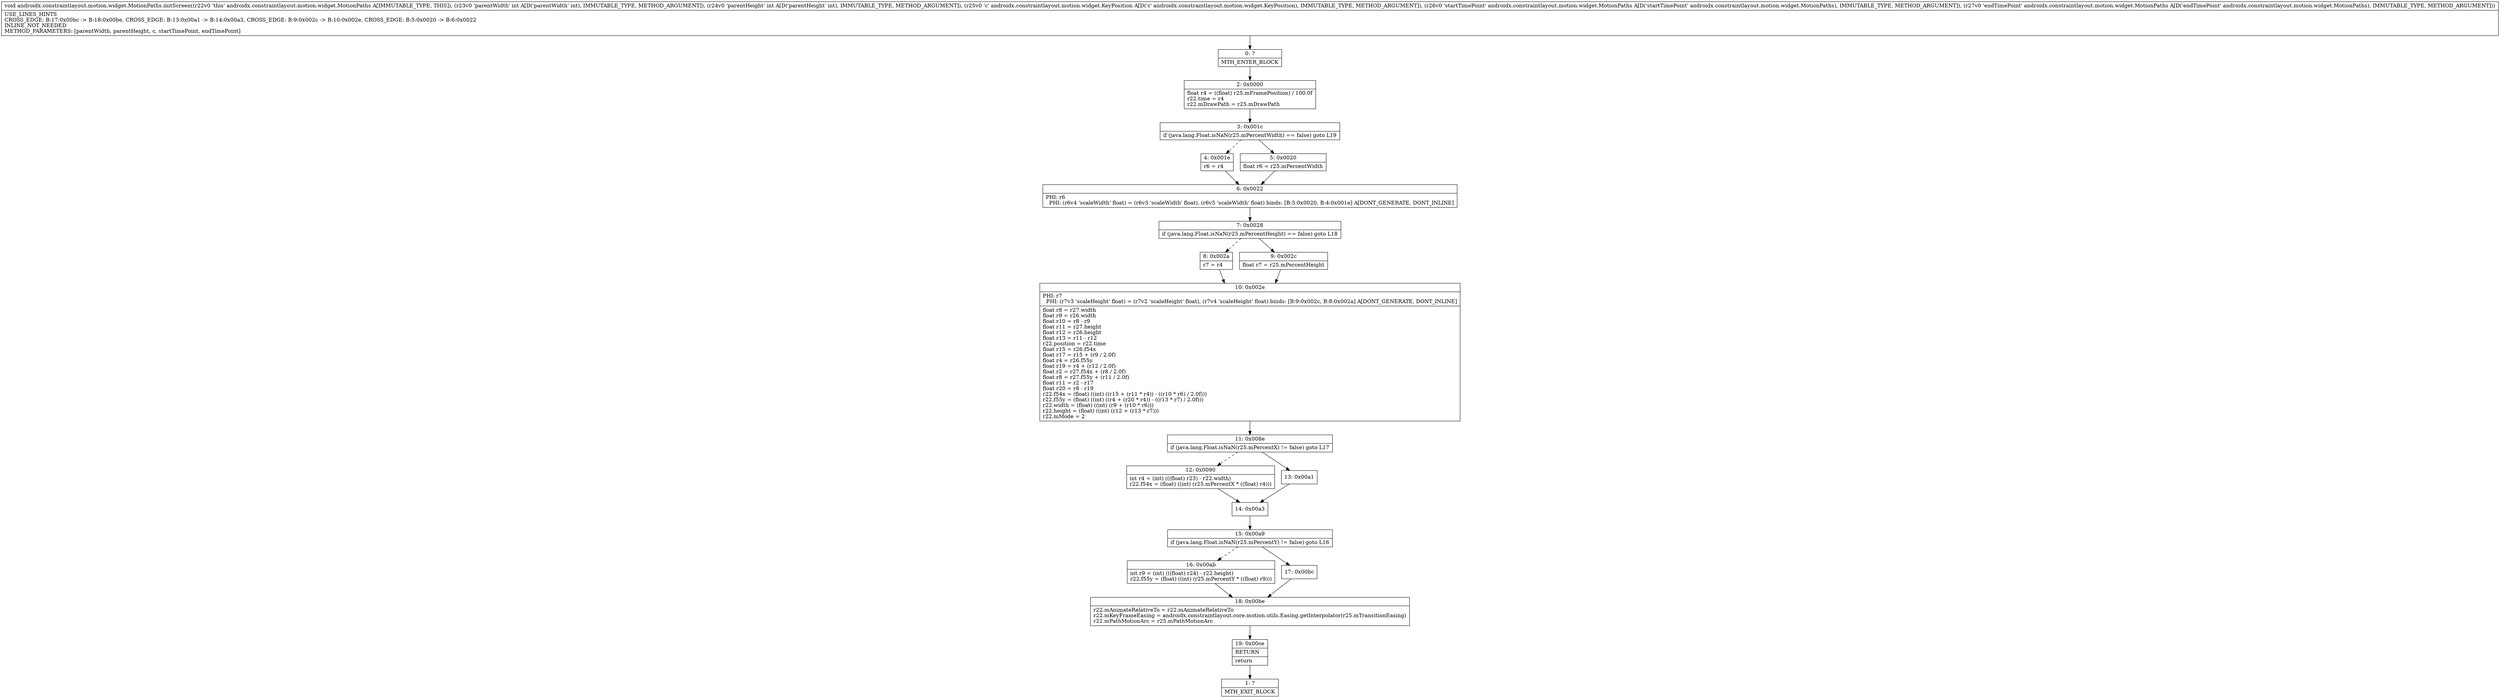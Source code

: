 digraph "CFG forandroidx.constraintlayout.motion.widget.MotionPaths.initScreen(IILandroidx\/constraintlayout\/motion\/widget\/KeyPosition;Landroidx\/constraintlayout\/motion\/widget\/MotionPaths;Landroidx\/constraintlayout\/motion\/widget\/MotionPaths;)V" {
Node_0 [shape=record,label="{0\:\ ?|MTH_ENTER_BLOCK\l}"];
Node_2 [shape=record,label="{2\:\ 0x0000|float r4 = ((float) r25.mFramePosition) \/ 100.0f\lr22.time = r4\lr22.mDrawPath = r25.mDrawPath\l}"];
Node_3 [shape=record,label="{3\:\ 0x001c|if (java.lang.Float.isNaN(r25.mPercentWidth) == false) goto L19\l}"];
Node_4 [shape=record,label="{4\:\ 0x001e|r6 = r4\l}"];
Node_6 [shape=record,label="{6\:\ 0x0022|PHI: r6 \l  PHI: (r6v4 'scaleWidth' float) = (r6v3 'scaleWidth' float), (r6v5 'scaleWidth' float) binds: [B:5:0x0020, B:4:0x001e] A[DONT_GENERATE, DONT_INLINE]\l}"];
Node_7 [shape=record,label="{7\:\ 0x0028|if (java.lang.Float.isNaN(r25.mPercentHeight) == false) goto L18\l}"];
Node_8 [shape=record,label="{8\:\ 0x002a|r7 = r4\l}"];
Node_10 [shape=record,label="{10\:\ 0x002e|PHI: r7 \l  PHI: (r7v3 'scaleHeight' float) = (r7v2 'scaleHeight' float), (r7v4 'scaleHeight' float) binds: [B:9:0x002c, B:8:0x002a] A[DONT_GENERATE, DONT_INLINE]\l|float r8 = r27.width\lfloat r9 = r26.width\lfloat r10 = r8 \- r9\lfloat r11 = r27.height\lfloat r12 = r26.height\lfloat r13 = r11 \- r12\lr22.position = r22.time\lfloat r15 = r26.f54x\lfloat r17 = r15 + (r9 \/ 2.0f)\lfloat r4 = r26.f55y\lfloat r19 = r4 + (r12 \/ 2.0f)\lfloat r2 = r27.f54x + (r8 \/ 2.0f)\lfloat r8 = r27.f55y + (r11 \/ 2.0f)\lfloat r11 = r2 \- r17\lfloat r20 = r8 \- r19\lr22.f54x = (float) ((int) ((r15 + (r11 * r4)) \- ((r10 * r6) \/ 2.0f)))\lr22.f55y = (float) ((int) ((r4 + (r20 * r4)) \- ((r13 * r7) \/ 2.0f)))\lr22.width = (float) ((int) (r9 + (r10 * r6)))\lr22.height = (float) ((int) (r12 + (r13 * r7)))\lr22.mMode = 2\l}"];
Node_11 [shape=record,label="{11\:\ 0x008e|if (java.lang.Float.isNaN(r25.mPercentX) != false) goto L17\l}"];
Node_12 [shape=record,label="{12\:\ 0x0090|int r4 = (int) (((float) r23) \- r22.width)\lr22.f54x = (float) ((int) (r25.mPercentX * ((float) r4)))\l}"];
Node_14 [shape=record,label="{14\:\ 0x00a3}"];
Node_15 [shape=record,label="{15\:\ 0x00a9|if (java.lang.Float.isNaN(r25.mPercentY) != false) goto L16\l}"];
Node_16 [shape=record,label="{16\:\ 0x00ab|int r9 = (int) (((float) r24) \- r22.height)\lr22.f55y = (float) ((int) (r25.mPercentY * ((float) r9)))\l}"];
Node_18 [shape=record,label="{18\:\ 0x00be|r22.mAnimateRelativeTo = r22.mAnimateRelativeTo\lr22.mKeyFrameEasing = androidx.constraintlayout.core.motion.utils.Easing.getInterpolator(r25.mTransitionEasing)\lr22.mPathMotionArc = r25.mPathMotionArc\l}"];
Node_19 [shape=record,label="{19\:\ 0x00ce|RETURN\l|return\l}"];
Node_1 [shape=record,label="{1\:\ ?|MTH_EXIT_BLOCK\l}"];
Node_17 [shape=record,label="{17\:\ 0x00bc}"];
Node_13 [shape=record,label="{13\:\ 0x00a1}"];
Node_9 [shape=record,label="{9\:\ 0x002c|float r7 = r25.mPercentHeight\l}"];
Node_5 [shape=record,label="{5\:\ 0x0020|float r6 = r25.mPercentWidth\l}"];
MethodNode[shape=record,label="{void androidx.constraintlayout.motion.widget.MotionPaths.initScreen((r22v0 'this' androidx.constraintlayout.motion.widget.MotionPaths A[IMMUTABLE_TYPE, THIS]), (r23v0 'parentWidth' int A[D('parentWidth' int), IMMUTABLE_TYPE, METHOD_ARGUMENT]), (r24v0 'parentHeight' int A[D('parentHeight' int), IMMUTABLE_TYPE, METHOD_ARGUMENT]), (r25v0 'c' androidx.constraintlayout.motion.widget.KeyPosition A[D('c' androidx.constraintlayout.motion.widget.KeyPosition), IMMUTABLE_TYPE, METHOD_ARGUMENT]), (r26v0 'startTimePoint' androidx.constraintlayout.motion.widget.MotionPaths A[D('startTimePoint' androidx.constraintlayout.motion.widget.MotionPaths), IMMUTABLE_TYPE, METHOD_ARGUMENT]), (r27v0 'endTimePoint' androidx.constraintlayout.motion.widget.MotionPaths A[D('endTimePoint' androidx.constraintlayout.motion.widget.MotionPaths), IMMUTABLE_TYPE, METHOD_ARGUMENT]))  | USE_LINES_HINTS\lCROSS_EDGE: B:17:0x00bc \-\> B:18:0x00be, CROSS_EDGE: B:13:0x00a1 \-\> B:14:0x00a3, CROSS_EDGE: B:9:0x002c \-\> B:10:0x002e, CROSS_EDGE: B:5:0x0020 \-\> B:6:0x0022\lINLINE_NOT_NEEDED\lMETHOD_PARAMETERS: [parentWidth, parentHeight, c, startTimePoint, endTimePoint]\l}"];
MethodNode -> Node_0;Node_0 -> Node_2;
Node_2 -> Node_3;
Node_3 -> Node_4[style=dashed];
Node_3 -> Node_5;
Node_4 -> Node_6;
Node_6 -> Node_7;
Node_7 -> Node_8[style=dashed];
Node_7 -> Node_9;
Node_8 -> Node_10;
Node_10 -> Node_11;
Node_11 -> Node_12[style=dashed];
Node_11 -> Node_13;
Node_12 -> Node_14;
Node_14 -> Node_15;
Node_15 -> Node_16[style=dashed];
Node_15 -> Node_17;
Node_16 -> Node_18;
Node_18 -> Node_19;
Node_19 -> Node_1;
Node_17 -> Node_18;
Node_13 -> Node_14;
Node_9 -> Node_10;
Node_5 -> Node_6;
}


